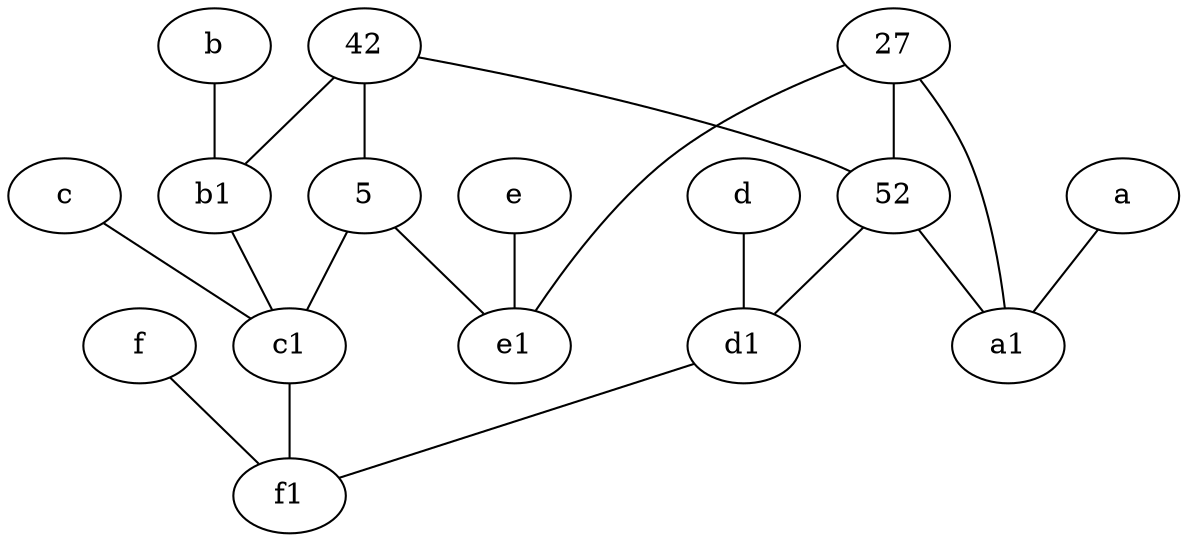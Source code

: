 graph {
	node [labelfontsize=50]
	f [labelfontsize=50 pos="3,9!"]
	c1 [labelfontsize=50 pos="4.5,3!"]
	c [labelfontsize=50 pos="4.5,2!"]
	b1 [labelfontsize=50 pos="9,4!"]
	42 [labelfontsize=50]
	5 [labelfontsize=50]
	a [labelfontsize=50 pos="8,2!"]
	e1 [labelfontsize=50 pos="7,7!"]
	d [labelfontsize=50 pos="2,5!"]
	d1 [labelfontsize=50 pos="3,5!"]
	e [labelfontsize=50 pos="7,9!"]
	52 [labelfontsize=50]
	b [labelfontsize=50 pos="10,4!"]
	f1 [labelfontsize=50 pos="3,8!"]
	a1 [labelfontsize=50 pos="8,3!"]
	27 [labelfontsize=50]
	e -- e1
	b -- b1
	52 -- d1
	a -- a1
	42 -- b1
	52 -- a1
	d -- d1
	42 -- 5
	27 -- a1
	5 -- e1
	27 -- e1
	b1 -- c1
	5 -- c1
	f -- f1
	c1 -- f1
	d1 -- f1
	27 -- 52
	42 -- 52
	c -- c1
}

